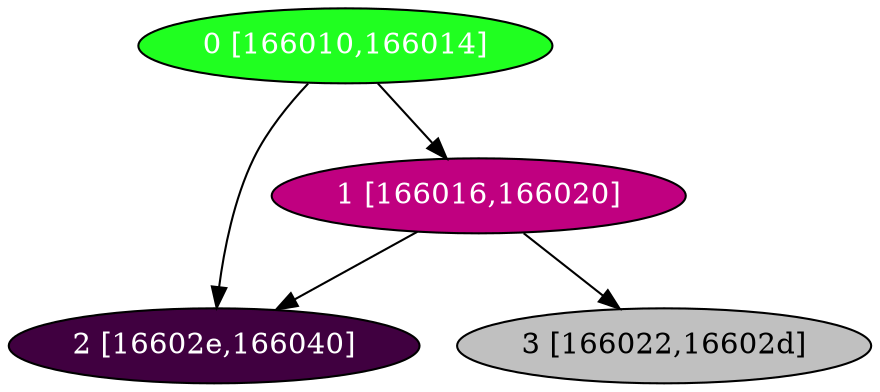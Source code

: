 diGraph libnss3{
	libnss3_0  [style=filled fillcolor="#20FF20" fontcolor="#ffffff" shape=oval label="0 [166010,166014]"]
	libnss3_1  [style=filled fillcolor="#C00080" fontcolor="#ffffff" shape=oval label="1 [166016,166020]"]
	libnss3_2  [style=filled fillcolor="#400040" fontcolor="#ffffff" shape=oval label="2 [16602e,166040]"]
	libnss3_3  [style=filled fillcolor="#C0C0C0" fontcolor="#000000" shape=oval label="3 [166022,16602d]"]

	libnss3_0 -> libnss3_1
	libnss3_0 -> libnss3_2
	libnss3_1 -> libnss3_2
	libnss3_1 -> libnss3_3
}